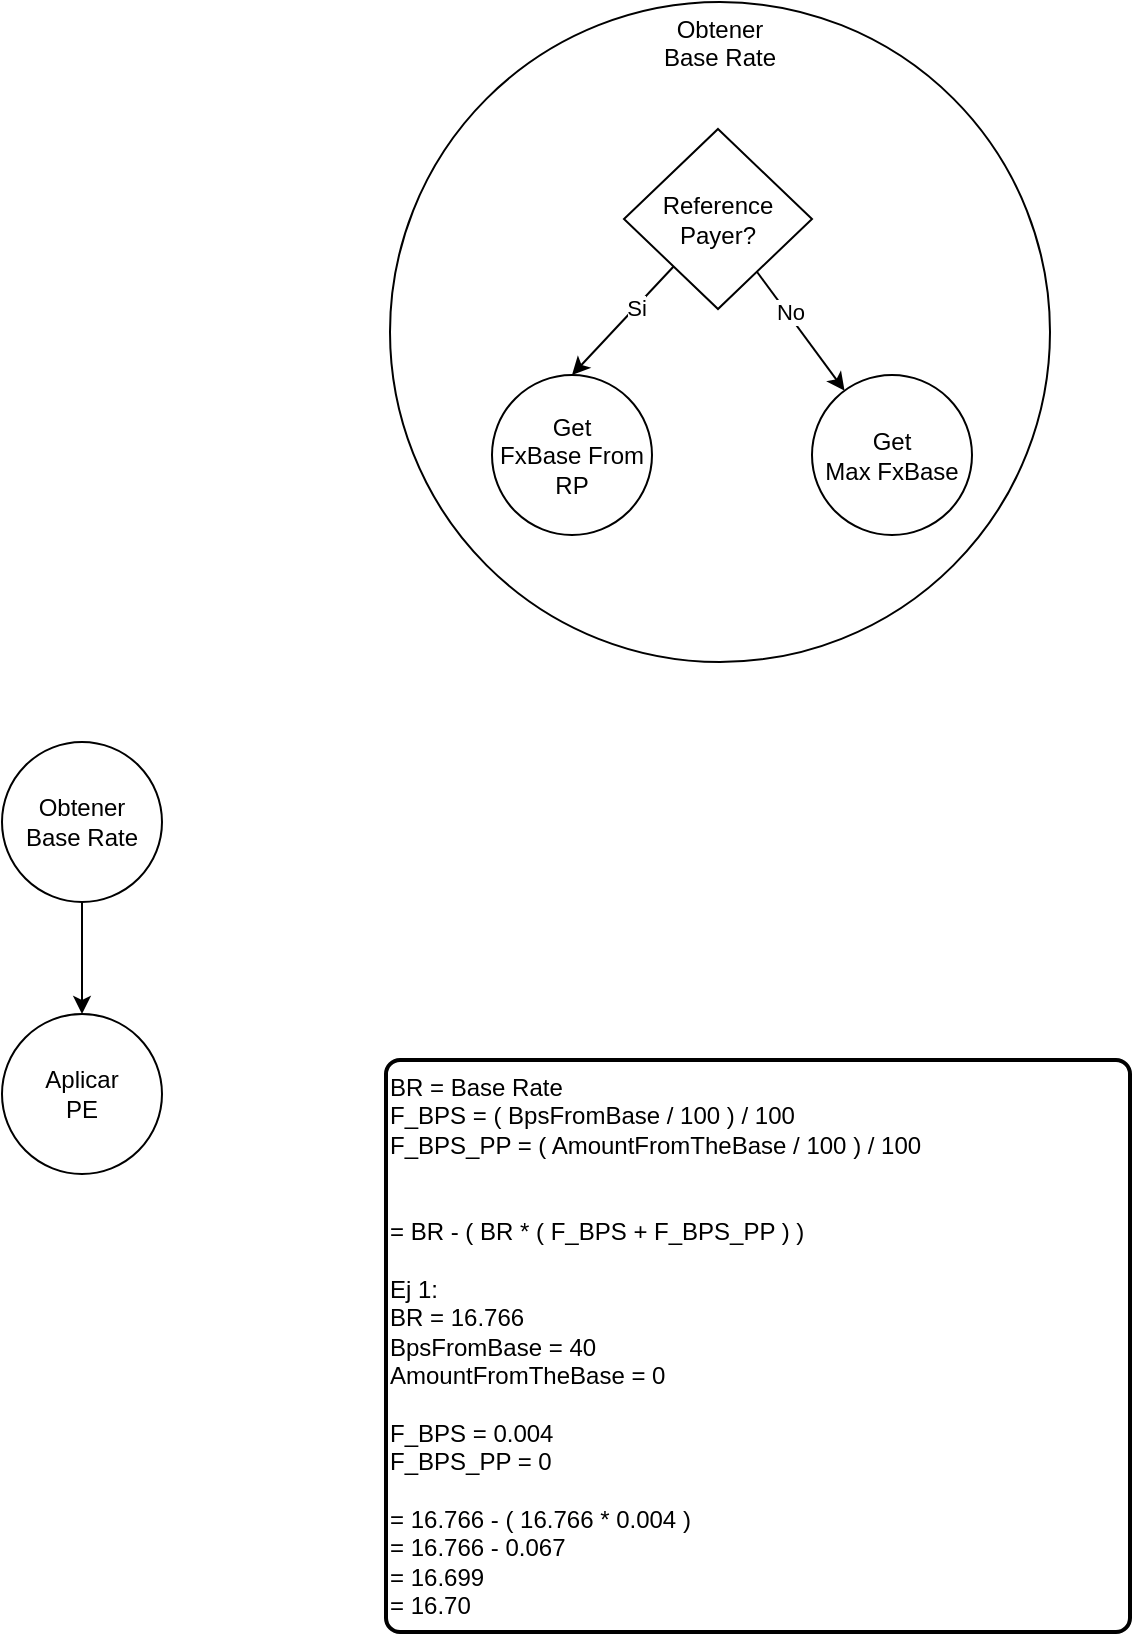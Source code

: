 <mxfile version="22.1.21" type="github">
  <diagram name="Página-1" id="_P0-jLwjL5VsI47phMsy">
    <mxGraphModel dx="989" dy="909" grid="0" gridSize="10" guides="1" tooltips="1" connect="1" arrows="1" fold="1" page="0" pageScale="1" pageWidth="827" pageHeight="1169" math="0" shadow="0">
      <root>
        <mxCell id="0" />
        <mxCell id="1" parent="0" />
        <mxCell id="55w-Nb8C0aCBHZfSoHmd-3" value="" style="edgeStyle=orthogonalEdgeStyle;rounded=0;orthogonalLoop=1;jettySize=auto;html=1;" edge="1" parent="1" source="55w-Nb8C0aCBHZfSoHmd-1" target="55w-Nb8C0aCBHZfSoHmd-2">
          <mxGeometry relative="1" as="geometry" />
        </mxCell>
        <mxCell id="55w-Nb8C0aCBHZfSoHmd-1" value="Obtener&lt;br&gt;Base Rate" style="ellipse;whiteSpace=wrap;html=1;aspect=fixed;" vertex="1" parent="1">
          <mxGeometry x="109" y="126" width="80" height="80" as="geometry" />
        </mxCell>
        <mxCell id="55w-Nb8C0aCBHZfSoHmd-2" value="Aplicar&lt;br&gt;PE" style="ellipse;whiteSpace=wrap;html=1;aspect=fixed;" vertex="1" parent="1">
          <mxGeometry x="109" y="262" width="80" height="80" as="geometry" />
        </mxCell>
        <mxCell id="55w-Nb8C0aCBHZfSoHmd-13" value="" style="group" vertex="1" connectable="0" parent="1">
          <mxGeometry x="303" y="-244" width="330" height="330" as="geometry" />
        </mxCell>
        <mxCell id="55w-Nb8C0aCBHZfSoHmd-12" value="Obtener&lt;br&gt;Base Rate" style="ellipse;whiteSpace=wrap;html=1;aspect=fixed;horizontal=1;verticalAlign=top;" vertex="1" parent="55w-Nb8C0aCBHZfSoHmd-13">
          <mxGeometry width="330" height="330" as="geometry" />
        </mxCell>
        <mxCell id="55w-Nb8C0aCBHZfSoHmd-5" value="Get&lt;br&gt;FxBase From&lt;br&gt;RP" style="ellipse;whiteSpace=wrap;html=1;aspect=fixed;" vertex="1" parent="55w-Nb8C0aCBHZfSoHmd-13">
          <mxGeometry x="51" y="186.5" width="80" height="80" as="geometry" />
        </mxCell>
        <mxCell id="55w-Nb8C0aCBHZfSoHmd-6" value="Get&lt;br&gt;Max FxBase" style="ellipse;whiteSpace=wrap;html=1;aspect=fixed;" vertex="1" parent="55w-Nb8C0aCBHZfSoHmd-13">
          <mxGeometry x="211" y="186.5" width="80" height="80" as="geometry" />
        </mxCell>
        <mxCell id="55w-Nb8C0aCBHZfSoHmd-8" style="rounded=0;orthogonalLoop=1;jettySize=auto;html=1;entryX=0.5;entryY=0;entryDx=0;entryDy=0;" edge="1" parent="55w-Nb8C0aCBHZfSoHmd-13" source="55w-Nb8C0aCBHZfSoHmd-7" target="55w-Nb8C0aCBHZfSoHmd-5">
          <mxGeometry relative="1" as="geometry" />
        </mxCell>
        <mxCell id="55w-Nb8C0aCBHZfSoHmd-9" value="Si" style="edgeLabel;html=1;align=center;verticalAlign=middle;resizable=0;points=[];" vertex="1" connectable="0" parent="55w-Nb8C0aCBHZfSoHmd-8">
          <mxGeometry x="-0.253" relative="1" as="geometry">
            <mxPoint as="offset" />
          </mxGeometry>
        </mxCell>
        <mxCell id="55w-Nb8C0aCBHZfSoHmd-10" style="rounded=0;orthogonalLoop=1;jettySize=auto;html=1;" edge="1" parent="55w-Nb8C0aCBHZfSoHmd-13" source="55w-Nb8C0aCBHZfSoHmd-7" target="55w-Nb8C0aCBHZfSoHmd-6">
          <mxGeometry relative="1" as="geometry" />
        </mxCell>
        <mxCell id="55w-Nb8C0aCBHZfSoHmd-11" value="No" style="edgeLabel;html=1;align=center;verticalAlign=middle;resizable=0;points=[];" vertex="1" connectable="0" parent="55w-Nb8C0aCBHZfSoHmd-10">
          <mxGeometry x="-0.318" y="2" relative="1" as="geometry">
            <mxPoint y="1" as="offset" />
          </mxGeometry>
        </mxCell>
        <mxCell id="55w-Nb8C0aCBHZfSoHmd-7" value="Reference&lt;br style=&quot;border-color: var(--border-color);&quot;&gt;Payer?" style="rhombus;whiteSpace=wrap;html=1;" vertex="1" parent="55w-Nb8C0aCBHZfSoHmd-13">
          <mxGeometry x="117" y="63.5" width="94" height="90" as="geometry" />
        </mxCell>
        <mxCell id="55w-Nb8C0aCBHZfSoHmd-14" value="BR = Base Rate&lt;br&gt;F_BPS = ( BpsFromBase / 100 ) / 100&lt;br&gt;F_BPS_PP = ( AmountFromTheBase / 100 ) / 100&lt;br&gt;&lt;br&gt;&amp;nbsp;&lt;br&gt;= BR - ( BR * ( F_BPS + F_BPS_PP ) )&lt;br&gt;&lt;br&gt;Ej 1:&lt;br&gt;BR = 16.766&lt;br&gt;BpsFromBase = 40&lt;br&gt;AmountFromTheBase = 0&lt;br&gt;&lt;br&gt;F_BPS = 0.004&lt;br&gt;F_BPS_PP = 0&lt;br&gt;&lt;br&gt;= 16.766 - ( 16.766 * 0.004 )&lt;br&gt;= 16.766 - 0.067&lt;br&gt;= 16.699&lt;br&gt;= 16.70" style="rounded=1;whiteSpace=wrap;html=1;absoluteArcSize=1;arcSize=14;strokeWidth=2;align=left;verticalAlign=top;" vertex="1" parent="1">
          <mxGeometry x="301" y="285" width="372" height="286" as="geometry" />
        </mxCell>
      </root>
    </mxGraphModel>
  </diagram>
</mxfile>
